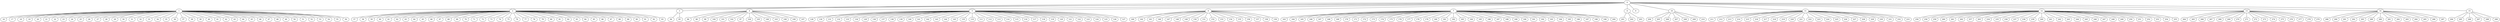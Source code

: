
graph graphname {
    0 -- 1
0 -- 2
0 -- 3
0 -- 4
0 -- 5
0 -- 6
0 -- 7
0 -- 8
0 -- 9
0 -- 10
0 -- 11
0 -- 12
0 -- 13
0 -- 14
0 -- 15
1 -- 16
1 -- 17
1 -- 18
1 -- 19
1 -- 20
1 -- 21
1 -- 22
1 -- 23
1 -- 24
1 -- 25
1 -- 26
1 -- 27
1 -- 28
1 -- 29
1 -- 30
1 -- 31
1 -- 32
1 -- 33
1 -- 34
1 -- 35
1 -- 36
1 -- 37
1 -- 38
1 -- 39
1 -- 40
1 -- 41
1 -- 42
1 -- 43
1 -- 44
1 -- 45
1 -- 46
1 -- 47
1 -- 48
1 -- 49
1 -- 50
1 -- 51
1 -- 52
1 -- 53
1 -- 54
1 -- 55
1 -- 56
2 -- 57
2 -- 58
2 -- 59
2 -- 60
2 -- 61
2 -- 62
2 -- 63
2 -- 64
2 -- 65
2 -- 66
2 -- 67
2 -- 68
2 -- 69
2 -- 70
2 -- 71
2 -- 72
2 -- 73
2 -- 74
2 -- 75
2 -- 76
2 -- 77
2 -- 78
2 -- 79
2 -- 80
2 -- 81
2 -- 82
2 -- 83
2 -- 84
2 -- 85
2 -- 86
2 -- 87
2 -- 88
2 -- 89
2 -- 90
2 -- 91
2 -- 92
2 -- 93
3 -- 94
3 -- 95
4 -- 96
4 -- 98
4 -- 99
4 -- 100
4 -- 101
4 -- 102
4 -- 97
4 -- 104
4 -- 105
4 -- 106
4 -- 103
4 -- 108
4 -- 109
4 -- 107
5 -- 128
5 -- 130
5 -- 131
5 -- 132
5 -- 133
5 -- 134
5 -- 129
5 -- 136
5 -- 137
5 -- 138
5 -- 139
5 -- 140
5 -- 141
5 -- 142
5 -- 143
5 -- 144
5 -- 145
5 -- 135
5 -- 110
5 -- 111
5 -- 112
5 -- 113
5 -- 114
5 -- 115
5 -- 116
5 -- 117
5 -- 118
5 -- 119
5 -- 120
5 -- 121
5 -- 122
5 -- 123
5 -- 124
5 -- 125
5 -- 126
5 -- 127
6 -- 160
6 -- 162
6 -- 161
6 -- 146
6 -- 147
6 -- 148
6 -- 149
6 -- 150
6 -- 151
6 -- 152
6 -- 153
6 -- 154
6 -- 155
6 -- 156
6 -- 157
6 -- 158
6 -- 159
7 -- 163
7 -- 164
7 -- 165
7 -- 166
7 -- 167
7 -- 168
7 -- 169
7 -- 170
7 -- 171
7 -- 172
7 -- 173
7 -- 174
7 -- 175
7 -- 176
7 -- 177
7 -- 178
7 -- 179
7 -- 180
7 -- 181
7 -- 182
7 -- 183
7 -- 184
7 -- 185
7 -- 186
7 -- 187
7 -- 188
7 -- 189
7 -- 190
7 -- 191
7 -- 192
7 -- 193
7 -- 194
7 -- 195
7 -- 196
7 -- 197
7 -- 198
7 -- 199
7 -- 200
8 -- 201
8 -- 202
8 -- 203
10 -- 204
10 -- 205
10 -- 206
10 -- 207
10 -- 208
10 -- 209
10 -- 210
11 -- 211
11 -- 212
11 -- 213
11 -- 214
11 -- 215
11 -- 216
11 -- 217
11 -- 218
11 -- 219
11 -- 220
11 -- 221
11 -- 222
11 -- 223
11 -- 224
11 -- 225
11 -- 226
11 -- 227
11 -- 228
11 -- 229
11 -- 230
11 -- 231
11 -- 232
11 -- 233
12 -- 256
12 -- 258
12 -- 259
12 -- 260
12 -- 261
12 -- 262
12 -- 257
12 -- 263
12 -- 234
12 -- 235
12 -- 236
12 -- 237
12 -- 238
12 -- 239
12 -- 240
12 -- 241
12 -- 242
12 -- 243
12 -- 244
12 -- 245
12 -- 246
12 -- 247
12 -- 248
12 -- 249
12 -- 250
12 -- 251
12 -- 252
12 -- 253
12 -- 254
12 -- 255
13 -- 264
13 -- 265
13 -- 266
13 -- 267
13 -- 268
13 -- 269
13 -- 270
13 -- 271
13 -- 272
13 -- 273
13 -- 274
13 -- 275
13 -- 276
13 -- 277
13 -- 278
13 -- 279
14 -- 288
14 -- 290
14 -- 291
14 -- 292
14 -- 293
14 -- 289
14 -- 280
14 -- 281
14 -- 282
14 -- 283
14 -- 284
14 -- 285
14 -- 286
14 -- 287
15 -- 294
15 -- 295
15 -- 296
15 -- 297
15 -- 298
15 -- 299

}
